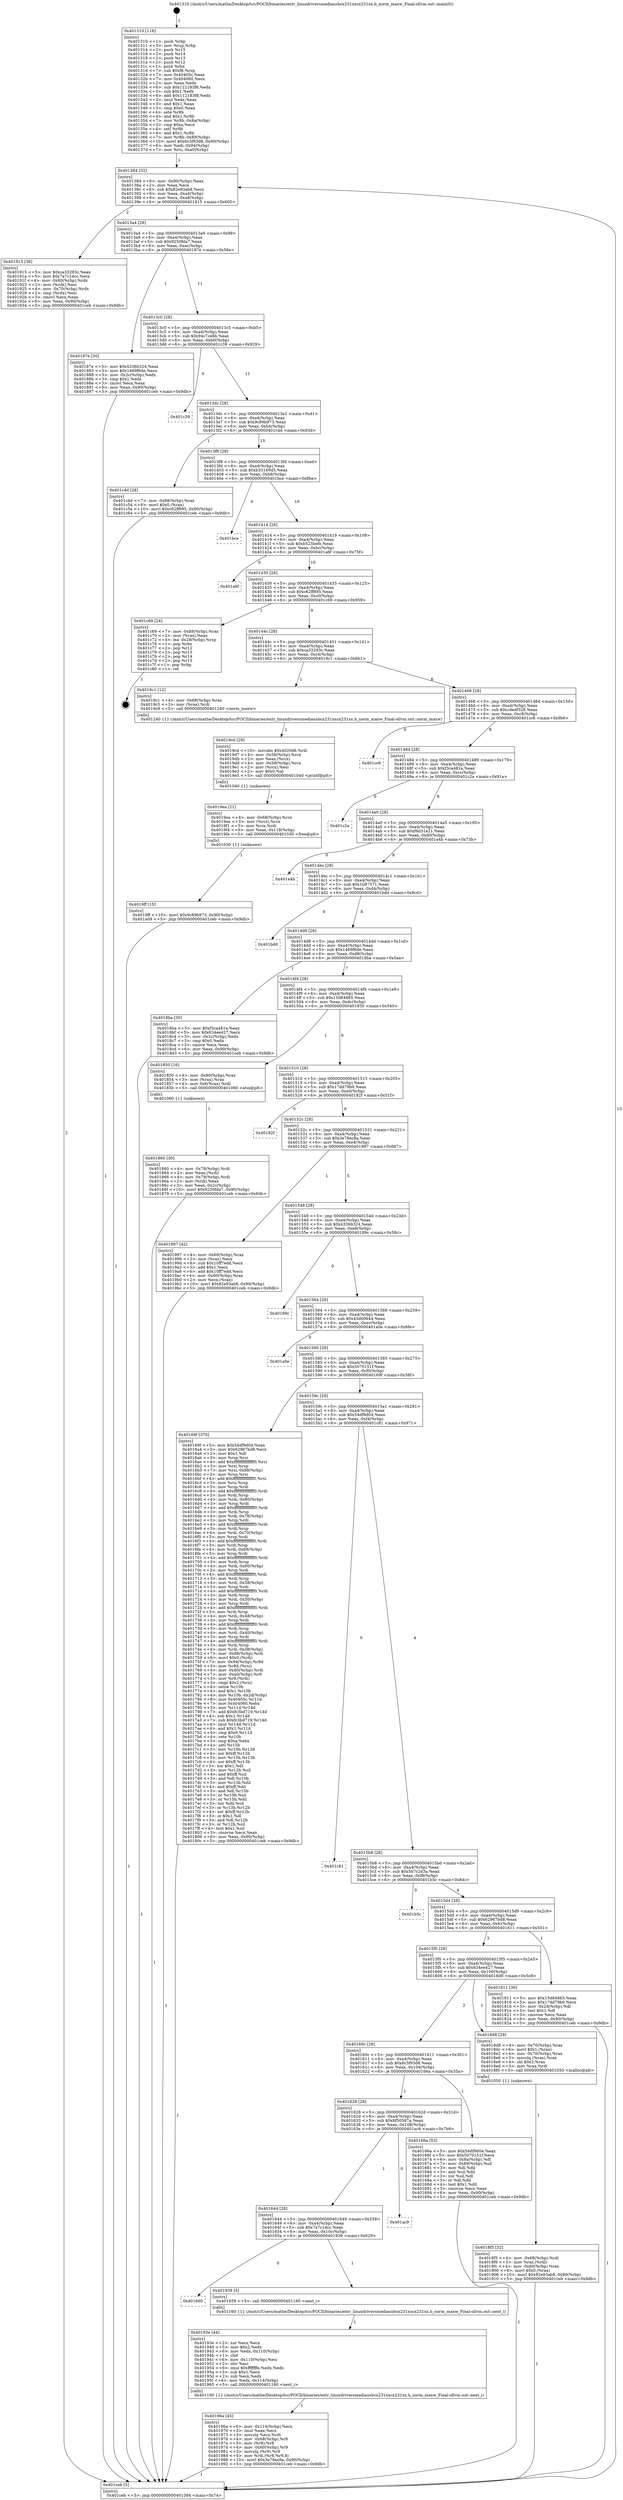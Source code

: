 digraph "0x401310" {
  label = "0x401310 (/mnt/c/Users/mathe/Desktop/tcc/POCII/binaries/extr_linuxdriversmediausbcx231xxcx231xx.h_norm_maxw_Final-ollvm.out::main(0))"
  labelloc = "t"
  node[shape=record]

  Entry [label="",width=0.3,height=0.3,shape=circle,fillcolor=black,style=filled]
  "0x401384" [label="{
     0x401384 [32]\l
     | [instrs]\l
     &nbsp;&nbsp;0x401384 \<+6\>: mov -0x90(%rbp),%eax\l
     &nbsp;&nbsp;0x40138a \<+2\>: mov %eax,%ecx\l
     &nbsp;&nbsp;0x40138c \<+6\>: sub $0x82e93ab8,%ecx\l
     &nbsp;&nbsp;0x401392 \<+6\>: mov %eax,-0xa4(%rbp)\l
     &nbsp;&nbsp;0x401398 \<+6\>: mov %ecx,-0xa8(%rbp)\l
     &nbsp;&nbsp;0x40139e \<+6\>: je 0000000000401915 \<main+0x605\>\l
  }"]
  "0x401915" [label="{
     0x401915 [36]\l
     | [instrs]\l
     &nbsp;&nbsp;0x401915 \<+5\>: mov $0xca33293c,%eax\l
     &nbsp;&nbsp;0x40191a \<+5\>: mov $0x7a7c1dcc,%ecx\l
     &nbsp;&nbsp;0x40191f \<+4\>: mov -0x60(%rbp),%rdx\l
     &nbsp;&nbsp;0x401923 \<+2\>: mov (%rdx),%esi\l
     &nbsp;&nbsp;0x401925 \<+4\>: mov -0x70(%rbp),%rdx\l
     &nbsp;&nbsp;0x401929 \<+2\>: cmp (%rdx),%esi\l
     &nbsp;&nbsp;0x40192b \<+3\>: cmovl %ecx,%eax\l
     &nbsp;&nbsp;0x40192e \<+6\>: mov %eax,-0x90(%rbp)\l
     &nbsp;&nbsp;0x401934 \<+5\>: jmp 0000000000401ceb \<main+0x9db\>\l
  }"]
  "0x4013a4" [label="{
     0x4013a4 [28]\l
     | [instrs]\l
     &nbsp;&nbsp;0x4013a4 \<+5\>: jmp 00000000004013a9 \<main+0x99\>\l
     &nbsp;&nbsp;0x4013a9 \<+6\>: mov -0xa4(%rbp),%eax\l
     &nbsp;&nbsp;0x4013af \<+5\>: sub $0x9250fda7,%eax\l
     &nbsp;&nbsp;0x4013b4 \<+6\>: mov %eax,-0xac(%rbp)\l
     &nbsp;&nbsp;0x4013ba \<+6\>: je 000000000040187e \<main+0x56e\>\l
  }"]
  Exit [label="",width=0.3,height=0.3,shape=circle,fillcolor=black,style=filled,peripheries=2]
  "0x40187e" [label="{
     0x40187e [30]\l
     | [instrs]\l
     &nbsp;&nbsp;0x40187e \<+5\>: mov $0x4336b324,%eax\l
     &nbsp;&nbsp;0x401883 \<+5\>: mov $0x1469f6de,%ecx\l
     &nbsp;&nbsp;0x401888 \<+3\>: mov -0x2c(%rbp),%edx\l
     &nbsp;&nbsp;0x40188b \<+3\>: cmp $0x1,%edx\l
     &nbsp;&nbsp;0x40188e \<+3\>: cmovl %ecx,%eax\l
     &nbsp;&nbsp;0x401891 \<+6\>: mov %eax,-0x90(%rbp)\l
     &nbsp;&nbsp;0x401897 \<+5\>: jmp 0000000000401ceb \<main+0x9db\>\l
  }"]
  "0x4013c0" [label="{
     0x4013c0 [28]\l
     | [instrs]\l
     &nbsp;&nbsp;0x4013c0 \<+5\>: jmp 00000000004013c5 \<main+0xb5\>\l
     &nbsp;&nbsp;0x4013c5 \<+6\>: mov -0xa4(%rbp),%eax\l
     &nbsp;&nbsp;0x4013cb \<+5\>: sub $0x94c7ce6b,%eax\l
     &nbsp;&nbsp;0x4013d0 \<+6\>: mov %eax,-0xb0(%rbp)\l
     &nbsp;&nbsp;0x4013d6 \<+6\>: je 0000000000401c39 \<main+0x929\>\l
  }"]
  "0x4019ff" [label="{
     0x4019ff [15]\l
     | [instrs]\l
     &nbsp;&nbsp;0x4019ff \<+10\>: movl $0x9c89b973,-0x90(%rbp)\l
     &nbsp;&nbsp;0x401a09 \<+5\>: jmp 0000000000401ceb \<main+0x9db\>\l
  }"]
  "0x401c39" [label="{
     0x401c39\l
  }", style=dashed]
  "0x4013dc" [label="{
     0x4013dc [28]\l
     | [instrs]\l
     &nbsp;&nbsp;0x4013dc \<+5\>: jmp 00000000004013e1 \<main+0xd1\>\l
     &nbsp;&nbsp;0x4013e1 \<+6\>: mov -0xa4(%rbp),%eax\l
     &nbsp;&nbsp;0x4013e7 \<+5\>: sub $0x9c89b973,%eax\l
     &nbsp;&nbsp;0x4013ec \<+6\>: mov %eax,-0xb4(%rbp)\l
     &nbsp;&nbsp;0x4013f2 \<+6\>: je 0000000000401c4d \<main+0x93d\>\l
  }"]
  "0x4019ea" [label="{
     0x4019ea [21]\l
     | [instrs]\l
     &nbsp;&nbsp;0x4019ea \<+4\>: mov -0x68(%rbp),%rcx\l
     &nbsp;&nbsp;0x4019ee \<+3\>: mov (%rcx),%rcx\l
     &nbsp;&nbsp;0x4019f1 \<+3\>: mov %rcx,%rdi\l
     &nbsp;&nbsp;0x4019f4 \<+6\>: mov %eax,-0x118(%rbp)\l
     &nbsp;&nbsp;0x4019fa \<+5\>: call 0000000000401030 \<free@plt\>\l
     | [calls]\l
     &nbsp;&nbsp;0x401030 \{1\} (unknown)\l
  }"]
  "0x401c4d" [label="{
     0x401c4d [28]\l
     | [instrs]\l
     &nbsp;&nbsp;0x401c4d \<+7\>: mov -0x88(%rbp),%rax\l
     &nbsp;&nbsp;0x401c54 \<+6\>: movl $0x0,(%rax)\l
     &nbsp;&nbsp;0x401c5a \<+10\>: movl $0xc62ff895,-0x90(%rbp)\l
     &nbsp;&nbsp;0x401c64 \<+5\>: jmp 0000000000401ceb \<main+0x9db\>\l
  }"]
  "0x4013f8" [label="{
     0x4013f8 [28]\l
     | [instrs]\l
     &nbsp;&nbsp;0x4013f8 \<+5\>: jmp 00000000004013fd \<main+0xed\>\l
     &nbsp;&nbsp;0x4013fd \<+6\>: mov -0xa4(%rbp),%eax\l
     &nbsp;&nbsp;0x401403 \<+5\>: sub $0xb33169d5,%eax\l
     &nbsp;&nbsp;0x401408 \<+6\>: mov %eax,-0xb8(%rbp)\l
     &nbsp;&nbsp;0x40140e \<+6\>: je 0000000000401bce \<main+0x8be\>\l
  }"]
  "0x4019cd" [label="{
     0x4019cd [29]\l
     | [instrs]\l
     &nbsp;&nbsp;0x4019cd \<+10\>: movabs $0x4020d6,%rdi\l
     &nbsp;&nbsp;0x4019d7 \<+4\>: mov -0x58(%rbp),%rcx\l
     &nbsp;&nbsp;0x4019db \<+2\>: mov %eax,(%rcx)\l
     &nbsp;&nbsp;0x4019dd \<+4\>: mov -0x58(%rbp),%rcx\l
     &nbsp;&nbsp;0x4019e1 \<+2\>: mov (%rcx),%esi\l
     &nbsp;&nbsp;0x4019e3 \<+2\>: mov $0x0,%al\l
     &nbsp;&nbsp;0x4019e5 \<+5\>: call 0000000000401040 \<printf@plt\>\l
     | [calls]\l
     &nbsp;&nbsp;0x401040 \{1\} (unknown)\l
  }"]
  "0x401bce" [label="{
     0x401bce\l
  }", style=dashed]
  "0x401414" [label="{
     0x401414 [28]\l
     | [instrs]\l
     &nbsp;&nbsp;0x401414 \<+5\>: jmp 0000000000401419 \<main+0x109\>\l
     &nbsp;&nbsp;0x401419 \<+6\>: mov -0xa4(%rbp),%eax\l
     &nbsp;&nbsp;0x40141f \<+5\>: sub $0xb523befe,%eax\l
     &nbsp;&nbsp;0x401424 \<+6\>: mov %eax,-0xbc(%rbp)\l
     &nbsp;&nbsp;0x40142a \<+6\>: je 0000000000401a6f \<main+0x75f\>\l
  }"]
  "0x40196a" [label="{
     0x40196a [45]\l
     | [instrs]\l
     &nbsp;&nbsp;0x40196a \<+6\>: mov -0x114(%rbp),%ecx\l
     &nbsp;&nbsp;0x401970 \<+3\>: imul %eax,%ecx\l
     &nbsp;&nbsp;0x401973 \<+3\>: movslq %ecx,%rdi\l
     &nbsp;&nbsp;0x401976 \<+4\>: mov -0x68(%rbp),%r8\l
     &nbsp;&nbsp;0x40197a \<+3\>: mov (%r8),%r8\l
     &nbsp;&nbsp;0x40197d \<+4\>: mov -0x60(%rbp),%r9\l
     &nbsp;&nbsp;0x401981 \<+3\>: movslq (%r9),%r9\l
     &nbsp;&nbsp;0x401984 \<+4\>: mov %rdi,(%r8,%r9,8)\l
     &nbsp;&nbsp;0x401988 \<+10\>: movl $0x3e78ec8a,-0x90(%rbp)\l
     &nbsp;&nbsp;0x401992 \<+5\>: jmp 0000000000401ceb \<main+0x9db\>\l
  }"]
  "0x401a6f" [label="{
     0x401a6f\l
  }", style=dashed]
  "0x401430" [label="{
     0x401430 [28]\l
     | [instrs]\l
     &nbsp;&nbsp;0x401430 \<+5\>: jmp 0000000000401435 \<main+0x125\>\l
     &nbsp;&nbsp;0x401435 \<+6\>: mov -0xa4(%rbp),%eax\l
     &nbsp;&nbsp;0x40143b \<+5\>: sub $0xc62ff895,%eax\l
     &nbsp;&nbsp;0x401440 \<+6\>: mov %eax,-0xc0(%rbp)\l
     &nbsp;&nbsp;0x401446 \<+6\>: je 0000000000401c69 \<main+0x959\>\l
  }"]
  "0x40193e" [label="{
     0x40193e [44]\l
     | [instrs]\l
     &nbsp;&nbsp;0x40193e \<+2\>: xor %ecx,%ecx\l
     &nbsp;&nbsp;0x401940 \<+5\>: mov $0x2,%edx\l
     &nbsp;&nbsp;0x401945 \<+6\>: mov %edx,-0x110(%rbp)\l
     &nbsp;&nbsp;0x40194b \<+1\>: cltd\l
     &nbsp;&nbsp;0x40194c \<+6\>: mov -0x110(%rbp),%esi\l
     &nbsp;&nbsp;0x401952 \<+2\>: idiv %esi\l
     &nbsp;&nbsp;0x401954 \<+6\>: imul $0xfffffffe,%edx,%edx\l
     &nbsp;&nbsp;0x40195a \<+3\>: sub $0x1,%ecx\l
     &nbsp;&nbsp;0x40195d \<+2\>: sub %ecx,%edx\l
     &nbsp;&nbsp;0x40195f \<+6\>: mov %edx,-0x114(%rbp)\l
     &nbsp;&nbsp;0x401965 \<+5\>: call 0000000000401160 \<next_i\>\l
     | [calls]\l
     &nbsp;&nbsp;0x401160 \{1\} (/mnt/c/Users/mathe/Desktop/tcc/POCII/binaries/extr_linuxdriversmediausbcx231xxcx231xx.h_norm_maxw_Final-ollvm.out::next_i)\l
  }"]
  "0x401c69" [label="{
     0x401c69 [24]\l
     | [instrs]\l
     &nbsp;&nbsp;0x401c69 \<+7\>: mov -0x88(%rbp),%rax\l
     &nbsp;&nbsp;0x401c70 \<+2\>: mov (%rax),%eax\l
     &nbsp;&nbsp;0x401c72 \<+4\>: lea -0x28(%rbp),%rsp\l
     &nbsp;&nbsp;0x401c76 \<+1\>: pop %rbx\l
     &nbsp;&nbsp;0x401c77 \<+2\>: pop %r12\l
     &nbsp;&nbsp;0x401c79 \<+2\>: pop %r13\l
     &nbsp;&nbsp;0x401c7b \<+2\>: pop %r14\l
     &nbsp;&nbsp;0x401c7d \<+2\>: pop %r15\l
     &nbsp;&nbsp;0x401c7f \<+1\>: pop %rbp\l
     &nbsp;&nbsp;0x401c80 \<+1\>: ret\l
  }"]
  "0x40144c" [label="{
     0x40144c [28]\l
     | [instrs]\l
     &nbsp;&nbsp;0x40144c \<+5\>: jmp 0000000000401451 \<main+0x141\>\l
     &nbsp;&nbsp;0x401451 \<+6\>: mov -0xa4(%rbp),%eax\l
     &nbsp;&nbsp;0x401457 \<+5\>: sub $0xca33293c,%eax\l
     &nbsp;&nbsp;0x40145c \<+6\>: mov %eax,-0xc4(%rbp)\l
     &nbsp;&nbsp;0x401462 \<+6\>: je 00000000004019c1 \<main+0x6b1\>\l
  }"]
  "0x401660" [label="{
     0x401660\l
  }", style=dashed]
  "0x4019c1" [label="{
     0x4019c1 [12]\l
     | [instrs]\l
     &nbsp;&nbsp;0x4019c1 \<+4\>: mov -0x68(%rbp),%rax\l
     &nbsp;&nbsp;0x4019c5 \<+3\>: mov (%rax),%rdi\l
     &nbsp;&nbsp;0x4019c8 \<+5\>: call 0000000000401240 \<norm_maxw\>\l
     | [calls]\l
     &nbsp;&nbsp;0x401240 \{1\} (/mnt/c/Users/mathe/Desktop/tcc/POCII/binaries/extr_linuxdriversmediausbcx231xxcx231xx.h_norm_maxw_Final-ollvm.out::norm_maxw)\l
  }"]
  "0x401468" [label="{
     0x401468 [28]\l
     | [instrs]\l
     &nbsp;&nbsp;0x401468 \<+5\>: jmp 000000000040146d \<main+0x15d\>\l
     &nbsp;&nbsp;0x40146d \<+6\>: mov -0xa4(%rbp),%eax\l
     &nbsp;&nbsp;0x401473 \<+5\>: sub $0xcdedf328,%eax\l
     &nbsp;&nbsp;0x401478 \<+6\>: mov %eax,-0xc8(%rbp)\l
     &nbsp;&nbsp;0x40147e \<+6\>: je 0000000000401cc6 \<main+0x9b6\>\l
  }"]
  "0x401939" [label="{
     0x401939 [5]\l
     | [instrs]\l
     &nbsp;&nbsp;0x401939 \<+5\>: call 0000000000401160 \<next_i\>\l
     | [calls]\l
     &nbsp;&nbsp;0x401160 \{1\} (/mnt/c/Users/mathe/Desktop/tcc/POCII/binaries/extr_linuxdriversmediausbcx231xxcx231xx.h_norm_maxw_Final-ollvm.out::next_i)\l
  }"]
  "0x401cc6" [label="{
     0x401cc6\l
  }", style=dashed]
  "0x401484" [label="{
     0x401484 [28]\l
     | [instrs]\l
     &nbsp;&nbsp;0x401484 \<+5\>: jmp 0000000000401489 \<main+0x179\>\l
     &nbsp;&nbsp;0x401489 \<+6\>: mov -0xa4(%rbp),%eax\l
     &nbsp;&nbsp;0x40148f \<+5\>: sub $0xf3ca481a,%eax\l
     &nbsp;&nbsp;0x401494 \<+6\>: mov %eax,-0xcc(%rbp)\l
     &nbsp;&nbsp;0x40149a \<+6\>: je 0000000000401c2a \<main+0x91a\>\l
  }"]
  "0x401644" [label="{
     0x401644 [28]\l
     | [instrs]\l
     &nbsp;&nbsp;0x401644 \<+5\>: jmp 0000000000401649 \<main+0x339\>\l
     &nbsp;&nbsp;0x401649 \<+6\>: mov -0xa4(%rbp),%eax\l
     &nbsp;&nbsp;0x40164f \<+5\>: sub $0x7a7c1dcc,%eax\l
     &nbsp;&nbsp;0x401654 \<+6\>: mov %eax,-0x10c(%rbp)\l
     &nbsp;&nbsp;0x40165a \<+6\>: je 0000000000401939 \<main+0x629\>\l
  }"]
  "0x401c2a" [label="{
     0x401c2a\l
  }", style=dashed]
  "0x4014a0" [label="{
     0x4014a0 [28]\l
     | [instrs]\l
     &nbsp;&nbsp;0x4014a0 \<+5\>: jmp 00000000004014a5 \<main+0x195\>\l
     &nbsp;&nbsp;0x4014a5 \<+6\>: mov -0xa4(%rbp),%eax\l
     &nbsp;&nbsp;0x4014ab \<+5\>: sub $0xf6d31e21,%eax\l
     &nbsp;&nbsp;0x4014b0 \<+6\>: mov %eax,-0xd0(%rbp)\l
     &nbsp;&nbsp;0x4014b6 \<+6\>: je 0000000000401a4b \<main+0x73b\>\l
  }"]
  "0x401ac9" [label="{
     0x401ac9\l
  }", style=dashed]
  "0x401a4b" [label="{
     0x401a4b\l
  }", style=dashed]
  "0x4014bc" [label="{
     0x4014bc [28]\l
     | [instrs]\l
     &nbsp;&nbsp;0x4014bc \<+5\>: jmp 00000000004014c1 \<main+0x1b1\>\l
     &nbsp;&nbsp;0x4014c1 \<+6\>: mov -0xa4(%rbp),%eax\l
     &nbsp;&nbsp;0x4014c7 \<+5\>: sub $0x1b97571,%eax\l
     &nbsp;&nbsp;0x4014cc \<+6\>: mov %eax,-0xd4(%rbp)\l
     &nbsp;&nbsp;0x4014d2 \<+6\>: je 0000000000401bdd \<main+0x8cd\>\l
  }"]
  "0x4018f5" [label="{
     0x4018f5 [32]\l
     | [instrs]\l
     &nbsp;&nbsp;0x4018f5 \<+4\>: mov -0x68(%rbp),%rdi\l
     &nbsp;&nbsp;0x4018f9 \<+3\>: mov %rax,(%rdi)\l
     &nbsp;&nbsp;0x4018fc \<+4\>: mov -0x60(%rbp),%rax\l
     &nbsp;&nbsp;0x401900 \<+6\>: movl $0x0,(%rax)\l
     &nbsp;&nbsp;0x401906 \<+10\>: movl $0x82e93ab8,-0x90(%rbp)\l
     &nbsp;&nbsp;0x401910 \<+5\>: jmp 0000000000401ceb \<main+0x9db\>\l
  }"]
  "0x401bdd" [label="{
     0x401bdd\l
  }", style=dashed]
  "0x4014d8" [label="{
     0x4014d8 [28]\l
     | [instrs]\l
     &nbsp;&nbsp;0x4014d8 \<+5\>: jmp 00000000004014dd \<main+0x1cd\>\l
     &nbsp;&nbsp;0x4014dd \<+6\>: mov -0xa4(%rbp),%eax\l
     &nbsp;&nbsp;0x4014e3 \<+5\>: sub $0x1469f6de,%eax\l
     &nbsp;&nbsp;0x4014e8 \<+6\>: mov %eax,-0xd8(%rbp)\l
     &nbsp;&nbsp;0x4014ee \<+6\>: je 00000000004018ba \<main+0x5aa\>\l
  }"]
  "0x401860" [label="{
     0x401860 [30]\l
     | [instrs]\l
     &nbsp;&nbsp;0x401860 \<+4\>: mov -0x78(%rbp),%rdi\l
     &nbsp;&nbsp;0x401864 \<+2\>: mov %eax,(%rdi)\l
     &nbsp;&nbsp;0x401866 \<+4\>: mov -0x78(%rbp),%rdi\l
     &nbsp;&nbsp;0x40186a \<+2\>: mov (%rdi),%eax\l
     &nbsp;&nbsp;0x40186c \<+3\>: mov %eax,-0x2c(%rbp)\l
     &nbsp;&nbsp;0x40186f \<+10\>: movl $0x9250fda7,-0x90(%rbp)\l
     &nbsp;&nbsp;0x401879 \<+5\>: jmp 0000000000401ceb \<main+0x9db\>\l
  }"]
  "0x4018ba" [label="{
     0x4018ba [30]\l
     | [instrs]\l
     &nbsp;&nbsp;0x4018ba \<+5\>: mov $0xf3ca481a,%eax\l
     &nbsp;&nbsp;0x4018bf \<+5\>: mov $0x634ee427,%ecx\l
     &nbsp;&nbsp;0x4018c4 \<+3\>: mov -0x2c(%rbp),%edx\l
     &nbsp;&nbsp;0x4018c7 \<+3\>: cmp $0x0,%edx\l
     &nbsp;&nbsp;0x4018ca \<+3\>: cmove %ecx,%eax\l
     &nbsp;&nbsp;0x4018cd \<+6\>: mov %eax,-0x90(%rbp)\l
     &nbsp;&nbsp;0x4018d3 \<+5\>: jmp 0000000000401ceb \<main+0x9db\>\l
  }"]
  "0x4014f4" [label="{
     0x4014f4 [28]\l
     | [instrs]\l
     &nbsp;&nbsp;0x4014f4 \<+5\>: jmp 00000000004014f9 \<main+0x1e9\>\l
     &nbsp;&nbsp;0x4014f9 \<+6\>: mov -0xa4(%rbp),%eax\l
     &nbsp;&nbsp;0x4014ff \<+5\>: sub $0x15d84865,%eax\l
     &nbsp;&nbsp;0x401504 \<+6\>: mov %eax,-0xdc(%rbp)\l
     &nbsp;&nbsp;0x40150a \<+6\>: je 0000000000401850 \<main+0x540\>\l
  }"]
  "0x401310" [label="{
     0x401310 [116]\l
     | [instrs]\l
     &nbsp;&nbsp;0x401310 \<+1\>: push %rbp\l
     &nbsp;&nbsp;0x401311 \<+3\>: mov %rsp,%rbp\l
     &nbsp;&nbsp;0x401314 \<+2\>: push %r15\l
     &nbsp;&nbsp;0x401316 \<+2\>: push %r14\l
     &nbsp;&nbsp;0x401318 \<+2\>: push %r13\l
     &nbsp;&nbsp;0x40131a \<+2\>: push %r12\l
     &nbsp;&nbsp;0x40131c \<+1\>: push %rbx\l
     &nbsp;&nbsp;0x40131d \<+7\>: sub $0xf8,%rsp\l
     &nbsp;&nbsp;0x401324 \<+7\>: mov 0x40405c,%eax\l
     &nbsp;&nbsp;0x40132b \<+7\>: mov 0x404060,%ecx\l
     &nbsp;&nbsp;0x401332 \<+2\>: mov %eax,%edx\l
     &nbsp;&nbsp;0x401334 \<+6\>: sub $0x112183f8,%edx\l
     &nbsp;&nbsp;0x40133a \<+3\>: sub $0x1,%edx\l
     &nbsp;&nbsp;0x40133d \<+6\>: add $0x112183f8,%edx\l
     &nbsp;&nbsp;0x401343 \<+3\>: imul %edx,%eax\l
     &nbsp;&nbsp;0x401346 \<+3\>: and $0x1,%eax\l
     &nbsp;&nbsp;0x401349 \<+3\>: cmp $0x0,%eax\l
     &nbsp;&nbsp;0x40134c \<+4\>: sete %r8b\l
     &nbsp;&nbsp;0x401350 \<+4\>: and $0x1,%r8b\l
     &nbsp;&nbsp;0x401354 \<+7\>: mov %r8b,-0x8a(%rbp)\l
     &nbsp;&nbsp;0x40135b \<+3\>: cmp $0xa,%ecx\l
     &nbsp;&nbsp;0x40135e \<+4\>: setl %r8b\l
     &nbsp;&nbsp;0x401362 \<+4\>: and $0x1,%r8b\l
     &nbsp;&nbsp;0x401366 \<+7\>: mov %r8b,-0x89(%rbp)\l
     &nbsp;&nbsp;0x40136d \<+10\>: movl $0x6c3f93d8,-0x90(%rbp)\l
     &nbsp;&nbsp;0x401377 \<+6\>: mov %edi,-0x94(%rbp)\l
     &nbsp;&nbsp;0x40137d \<+7\>: mov %rsi,-0xa0(%rbp)\l
  }"]
  "0x401850" [label="{
     0x401850 [16]\l
     | [instrs]\l
     &nbsp;&nbsp;0x401850 \<+4\>: mov -0x80(%rbp),%rax\l
     &nbsp;&nbsp;0x401854 \<+3\>: mov (%rax),%rax\l
     &nbsp;&nbsp;0x401857 \<+4\>: mov 0x8(%rax),%rdi\l
     &nbsp;&nbsp;0x40185b \<+5\>: call 0000000000401060 \<atoi@plt\>\l
     | [calls]\l
     &nbsp;&nbsp;0x401060 \{1\} (unknown)\l
  }"]
  "0x401510" [label="{
     0x401510 [28]\l
     | [instrs]\l
     &nbsp;&nbsp;0x401510 \<+5\>: jmp 0000000000401515 \<main+0x205\>\l
     &nbsp;&nbsp;0x401515 \<+6\>: mov -0xa4(%rbp),%eax\l
     &nbsp;&nbsp;0x40151b \<+5\>: sub $0x17dd79b0,%eax\l
     &nbsp;&nbsp;0x401520 \<+6\>: mov %eax,-0xe0(%rbp)\l
     &nbsp;&nbsp;0x401526 \<+6\>: je 000000000040182f \<main+0x51f\>\l
  }"]
  "0x401ceb" [label="{
     0x401ceb [5]\l
     | [instrs]\l
     &nbsp;&nbsp;0x401ceb \<+5\>: jmp 0000000000401384 \<main+0x74\>\l
  }"]
  "0x40182f" [label="{
     0x40182f\l
  }", style=dashed]
  "0x40152c" [label="{
     0x40152c [28]\l
     | [instrs]\l
     &nbsp;&nbsp;0x40152c \<+5\>: jmp 0000000000401531 \<main+0x221\>\l
     &nbsp;&nbsp;0x401531 \<+6\>: mov -0xa4(%rbp),%eax\l
     &nbsp;&nbsp;0x401537 \<+5\>: sub $0x3e78ec8a,%eax\l
     &nbsp;&nbsp;0x40153c \<+6\>: mov %eax,-0xe4(%rbp)\l
     &nbsp;&nbsp;0x401542 \<+6\>: je 0000000000401997 \<main+0x687\>\l
  }"]
  "0x401628" [label="{
     0x401628 [28]\l
     | [instrs]\l
     &nbsp;&nbsp;0x401628 \<+5\>: jmp 000000000040162d \<main+0x31d\>\l
     &nbsp;&nbsp;0x40162d \<+6\>: mov -0xa4(%rbp),%eax\l
     &nbsp;&nbsp;0x401633 \<+5\>: sub $0x6f50587a,%eax\l
     &nbsp;&nbsp;0x401638 \<+6\>: mov %eax,-0x108(%rbp)\l
     &nbsp;&nbsp;0x40163e \<+6\>: je 0000000000401ac9 \<main+0x7b9\>\l
  }"]
  "0x401997" [label="{
     0x401997 [42]\l
     | [instrs]\l
     &nbsp;&nbsp;0x401997 \<+4\>: mov -0x60(%rbp),%rax\l
     &nbsp;&nbsp;0x40199b \<+2\>: mov (%rax),%ecx\l
     &nbsp;&nbsp;0x40199d \<+6\>: sub $0x10ff7edd,%ecx\l
     &nbsp;&nbsp;0x4019a3 \<+3\>: add $0x1,%ecx\l
     &nbsp;&nbsp;0x4019a6 \<+6\>: add $0x10ff7edd,%ecx\l
     &nbsp;&nbsp;0x4019ac \<+4\>: mov -0x60(%rbp),%rax\l
     &nbsp;&nbsp;0x4019b0 \<+2\>: mov %ecx,(%rax)\l
     &nbsp;&nbsp;0x4019b2 \<+10\>: movl $0x82e93ab8,-0x90(%rbp)\l
     &nbsp;&nbsp;0x4019bc \<+5\>: jmp 0000000000401ceb \<main+0x9db\>\l
  }"]
  "0x401548" [label="{
     0x401548 [28]\l
     | [instrs]\l
     &nbsp;&nbsp;0x401548 \<+5\>: jmp 000000000040154d \<main+0x23d\>\l
     &nbsp;&nbsp;0x40154d \<+6\>: mov -0xa4(%rbp),%eax\l
     &nbsp;&nbsp;0x401553 \<+5\>: sub $0x4336b324,%eax\l
     &nbsp;&nbsp;0x401558 \<+6\>: mov %eax,-0xe8(%rbp)\l
     &nbsp;&nbsp;0x40155e \<+6\>: je 000000000040189c \<main+0x58c\>\l
  }"]
  "0x40166a" [label="{
     0x40166a [53]\l
     | [instrs]\l
     &nbsp;&nbsp;0x40166a \<+5\>: mov $0x54df9d04,%eax\l
     &nbsp;&nbsp;0x40166f \<+5\>: mov $0x5070151f,%ecx\l
     &nbsp;&nbsp;0x401674 \<+6\>: mov -0x8a(%rbp),%dl\l
     &nbsp;&nbsp;0x40167a \<+7\>: mov -0x89(%rbp),%sil\l
     &nbsp;&nbsp;0x401681 \<+3\>: mov %dl,%dil\l
     &nbsp;&nbsp;0x401684 \<+3\>: and %sil,%dil\l
     &nbsp;&nbsp;0x401687 \<+3\>: xor %sil,%dl\l
     &nbsp;&nbsp;0x40168a \<+3\>: or %dl,%dil\l
     &nbsp;&nbsp;0x40168d \<+4\>: test $0x1,%dil\l
     &nbsp;&nbsp;0x401691 \<+3\>: cmovne %ecx,%eax\l
     &nbsp;&nbsp;0x401694 \<+6\>: mov %eax,-0x90(%rbp)\l
     &nbsp;&nbsp;0x40169a \<+5\>: jmp 0000000000401ceb \<main+0x9db\>\l
  }"]
  "0x40189c" [label="{
     0x40189c\l
  }", style=dashed]
  "0x401564" [label="{
     0x401564 [28]\l
     | [instrs]\l
     &nbsp;&nbsp;0x401564 \<+5\>: jmp 0000000000401569 \<main+0x259\>\l
     &nbsp;&nbsp;0x401569 \<+6\>: mov -0xa4(%rbp),%eax\l
     &nbsp;&nbsp;0x40156f \<+5\>: sub $0x43d00644,%eax\l
     &nbsp;&nbsp;0x401574 \<+6\>: mov %eax,-0xec(%rbp)\l
     &nbsp;&nbsp;0x40157a \<+6\>: je 0000000000401a0e \<main+0x6fe\>\l
  }"]
  "0x40160c" [label="{
     0x40160c [28]\l
     | [instrs]\l
     &nbsp;&nbsp;0x40160c \<+5\>: jmp 0000000000401611 \<main+0x301\>\l
     &nbsp;&nbsp;0x401611 \<+6\>: mov -0xa4(%rbp),%eax\l
     &nbsp;&nbsp;0x401617 \<+5\>: sub $0x6c3f93d8,%eax\l
     &nbsp;&nbsp;0x40161c \<+6\>: mov %eax,-0x104(%rbp)\l
     &nbsp;&nbsp;0x401622 \<+6\>: je 000000000040166a \<main+0x35a\>\l
  }"]
  "0x401a0e" [label="{
     0x401a0e\l
  }", style=dashed]
  "0x401580" [label="{
     0x401580 [28]\l
     | [instrs]\l
     &nbsp;&nbsp;0x401580 \<+5\>: jmp 0000000000401585 \<main+0x275\>\l
     &nbsp;&nbsp;0x401585 \<+6\>: mov -0xa4(%rbp),%eax\l
     &nbsp;&nbsp;0x40158b \<+5\>: sub $0x5070151f,%eax\l
     &nbsp;&nbsp;0x401590 \<+6\>: mov %eax,-0xf0(%rbp)\l
     &nbsp;&nbsp;0x401596 \<+6\>: je 000000000040169f \<main+0x38f\>\l
  }"]
  "0x4018d8" [label="{
     0x4018d8 [29]\l
     | [instrs]\l
     &nbsp;&nbsp;0x4018d8 \<+4\>: mov -0x70(%rbp),%rax\l
     &nbsp;&nbsp;0x4018dc \<+6\>: movl $0x1,(%rax)\l
     &nbsp;&nbsp;0x4018e2 \<+4\>: mov -0x70(%rbp),%rax\l
     &nbsp;&nbsp;0x4018e6 \<+3\>: movslq (%rax),%rax\l
     &nbsp;&nbsp;0x4018e9 \<+4\>: shl $0x3,%rax\l
     &nbsp;&nbsp;0x4018ed \<+3\>: mov %rax,%rdi\l
     &nbsp;&nbsp;0x4018f0 \<+5\>: call 0000000000401050 \<malloc@plt\>\l
     | [calls]\l
     &nbsp;&nbsp;0x401050 \{1\} (unknown)\l
  }"]
  "0x40169f" [label="{
     0x40169f [370]\l
     | [instrs]\l
     &nbsp;&nbsp;0x40169f \<+5\>: mov $0x54df9d04,%eax\l
     &nbsp;&nbsp;0x4016a4 \<+5\>: mov $0x62967bd8,%ecx\l
     &nbsp;&nbsp;0x4016a9 \<+2\>: mov $0x1,%dl\l
     &nbsp;&nbsp;0x4016ab \<+3\>: mov %rsp,%rsi\l
     &nbsp;&nbsp;0x4016ae \<+4\>: add $0xfffffffffffffff0,%rsi\l
     &nbsp;&nbsp;0x4016b2 \<+3\>: mov %rsi,%rsp\l
     &nbsp;&nbsp;0x4016b5 \<+7\>: mov %rsi,-0x88(%rbp)\l
     &nbsp;&nbsp;0x4016bc \<+3\>: mov %rsp,%rsi\l
     &nbsp;&nbsp;0x4016bf \<+4\>: add $0xfffffffffffffff0,%rsi\l
     &nbsp;&nbsp;0x4016c3 \<+3\>: mov %rsi,%rsp\l
     &nbsp;&nbsp;0x4016c6 \<+3\>: mov %rsp,%rdi\l
     &nbsp;&nbsp;0x4016c9 \<+4\>: add $0xfffffffffffffff0,%rdi\l
     &nbsp;&nbsp;0x4016cd \<+3\>: mov %rdi,%rsp\l
     &nbsp;&nbsp;0x4016d0 \<+4\>: mov %rdi,-0x80(%rbp)\l
     &nbsp;&nbsp;0x4016d4 \<+3\>: mov %rsp,%rdi\l
     &nbsp;&nbsp;0x4016d7 \<+4\>: add $0xfffffffffffffff0,%rdi\l
     &nbsp;&nbsp;0x4016db \<+3\>: mov %rdi,%rsp\l
     &nbsp;&nbsp;0x4016de \<+4\>: mov %rdi,-0x78(%rbp)\l
     &nbsp;&nbsp;0x4016e2 \<+3\>: mov %rsp,%rdi\l
     &nbsp;&nbsp;0x4016e5 \<+4\>: add $0xfffffffffffffff0,%rdi\l
     &nbsp;&nbsp;0x4016e9 \<+3\>: mov %rdi,%rsp\l
     &nbsp;&nbsp;0x4016ec \<+4\>: mov %rdi,-0x70(%rbp)\l
     &nbsp;&nbsp;0x4016f0 \<+3\>: mov %rsp,%rdi\l
     &nbsp;&nbsp;0x4016f3 \<+4\>: add $0xfffffffffffffff0,%rdi\l
     &nbsp;&nbsp;0x4016f7 \<+3\>: mov %rdi,%rsp\l
     &nbsp;&nbsp;0x4016fa \<+4\>: mov %rdi,-0x68(%rbp)\l
     &nbsp;&nbsp;0x4016fe \<+3\>: mov %rsp,%rdi\l
     &nbsp;&nbsp;0x401701 \<+4\>: add $0xfffffffffffffff0,%rdi\l
     &nbsp;&nbsp;0x401705 \<+3\>: mov %rdi,%rsp\l
     &nbsp;&nbsp;0x401708 \<+4\>: mov %rdi,-0x60(%rbp)\l
     &nbsp;&nbsp;0x40170c \<+3\>: mov %rsp,%rdi\l
     &nbsp;&nbsp;0x40170f \<+4\>: add $0xfffffffffffffff0,%rdi\l
     &nbsp;&nbsp;0x401713 \<+3\>: mov %rdi,%rsp\l
     &nbsp;&nbsp;0x401716 \<+4\>: mov %rdi,-0x58(%rbp)\l
     &nbsp;&nbsp;0x40171a \<+3\>: mov %rsp,%rdi\l
     &nbsp;&nbsp;0x40171d \<+4\>: add $0xfffffffffffffff0,%rdi\l
     &nbsp;&nbsp;0x401721 \<+3\>: mov %rdi,%rsp\l
     &nbsp;&nbsp;0x401724 \<+4\>: mov %rdi,-0x50(%rbp)\l
     &nbsp;&nbsp;0x401728 \<+3\>: mov %rsp,%rdi\l
     &nbsp;&nbsp;0x40172b \<+4\>: add $0xfffffffffffffff0,%rdi\l
     &nbsp;&nbsp;0x40172f \<+3\>: mov %rdi,%rsp\l
     &nbsp;&nbsp;0x401732 \<+4\>: mov %rdi,-0x48(%rbp)\l
     &nbsp;&nbsp;0x401736 \<+3\>: mov %rsp,%rdi\l
     &nbsp;&nbsp;0x401739 \<+4\>: add $0xfffffffffffffff0,%rdi\l
     &nbsp;&nbsp;0x40173d \<+3\>: mov %rdi,%rsp\l
     &nbsp;&nbsp;0x401740 \<+4\>: mov %rdi,-0x40(%rbp)\l
     &nbsp;&nbsp;0x401744 \<+3\>: mov %rsp,%rdi\l
     &nbsp;&nbsp;0x401747 \<+4\>: add $0xfffffffffffffff0,%rdi\l
     &nbsp;&nbsp;0x40174b \<+3\>: mov %rdi,%rsp\l
     &nbsp;&nbsp;0x40174e \<+4\>: mov %rdi,-0x38(%rbp)\l
     &nbsp;&nbsp;0x401752 \<+7\>: mov -0x88(%rbp),%rdi\l
     &nbsp;&nbsp;0x401759 \<+6\>: movl $0x0,(%rdi)\l
     &nbsp;&nbsp;0x40175f \<+7\>: mov -0x94(%rbp),%r8d\l
     &nbsp;&nbsp;0x401766 \<+3\>: mov %r8d,(%rsi)\l
     &nbsp;&nbsp;0x401769 \<+4\>: mov -0x80(%rbp),%rdi\l
     &nbsp;&nbsp;0x40176d \<+7\>: mov -0xa0(%rbp),%r9\l
     &nbsp;&nbsp;0x401774 \<+3\>: mov %r9,(%rdi)\l
     &nbsp;&nbsp;0x401777 \<+3\>: cmpl $0x2,(%rsi)\l
     &nbsp;&nbsp;0x40177a \<+4\>: setne %r10b\l
     &nbsp;&nbsp;0x40177e \<+4\>: and $0x1,%r10b\l
     &nbsp;&nbsp;0x401782 \<+4\>: mov %r10b,-0x2d(%rbp)\l
     &nbsp;&nbsp;0x401786 \<+8\>: mov 0x40405c,%r11d\l
     &nbsp;&nbsp;0x40178e \<+7\>: mov 0x404060,%ebx\l
     &nbsp;&nbsp;0x401795 \<+3\>: mov %r11d,%r14d\l
     &nbsp;&nbsp;0x401798 \<+7\>: add $0xfc3bd719,%r14d\l
     &nbsp;&nbsp;0x40179f \<+4\>: sub $0x1,%r14d\l
     &nbsp;&nbsp;0x4017a3 \<+7\>: sub $0xfc3bd719,%r14d\l
     &nbsp;&nbsp;0x4017aa \<+4\>: imul %r14d,%r11d\l
     &nbsp;&nbsp;0x4017ae \<+4\>: and $0x1,%r11d\l
     &nbsp;&nbsp;0x4017b2 \<+4\>: cmp $0x0,%r11d\l
     &nbsp;&nbsp;0x4017b6 \<+4\>: sete %r10b\l
     &nbsp;&nbsp;0x4017ba \<+3\>: cmp $0xa,%ebx\l
     &nbsp;&nbsp;0x4017bd \<+4\>: setl %r15b\l
     &nbsp;&nbsp;0x4017c1 \<+3\>: mov %r10b,%r12b\l
     &nbsp;&nbsp;0x4017c4 \<+4\>: xor $0xff,%r12b\l
     &nbsp;&nbsp;0x4017c8 \<+3\>: mov %r15b,%r13b\l
     &nbsp;&nbsp;0x4017cb \<+4\>: xor $0xff,%r13b\l
     &nbsp;&nbsp;0x4017cf \<+3\>: xor $0x1,%dl\l
     &nbsp;&nbsp;0x4017d2 \<+3\>: mov %r12b,%sil\l
     &nbsp;&nbsp;0x4017d5 \<+4\>: and $0xff,%sil\l
     &nbsp;&nbsp;0x4017d9 \<+3\>: and %dl,%r10b\l
     &nbsp;&nbsp;0x4017dc \<+3\>: mov %r13b,%dil\l
     &nbsp;&nbsp;0x4017df \<+4\>: and $0xff,%dil\l
     &nbsp;&nbsp;0x4017e3 \<+3\>: and %dl,%r15b\l
     &nbsp;&nbsp;0x4017e6 \<+3\>: or %r10b,%sil\l
     &nbsp;&nbsp;0x4017e9 \<+3\>: or %r15b,%dil\l
     &nbsp;&nbsp;0x4017ec \<+3\>: xor %dil,%sil\l
     &nbsp;&nbsp;0x4017ef \<+3\>: or %r13b,%r12b\l
     &nbsp;&nbsp;0x4017f2 \<+4\>: xor $0xff,%r12b\l
     &nbsp;&nbsp;0x4017f6 \<+3\>: or $0x1,%dl\l
     &nbsp;&nbsp;0x4017f9 \<+3\>: and %dl,%r12b\l
     &nbsp;&nbsp;0x4017fc \<+3\>: or %r12b,%sil\l
     &nbsp;&nbsp;0x4017ff \<+4\>: test $0x1,%sil\l
     &nbsp;&nbsp;0x401803 \<+3\>: cmovne %ecx,%eax\l
     &nbsp;&nbsp;0x401806 \<+6\>: mov %eax,-0x90(%rbp)\l
     &nbsp;&nbsp;0x40180c \<+5\>: jmp 0000000000401ceb \<main+0x9db\>\l
  }"]
  "0x40159c" [label="{
     0x40159c [28]\l
     | [instrs]\l
     &nbsp;&nbsp;0x40159c \<+5\>: jmp 00000000004015a1 \<main+0x291\>\l
     &nbsp;&nbsp;0x4015a1 \<+6\>: mov -0xa4(%rbp),%eax\l
     &nbsp;&nbsp;0x4015a7 \<+5\>: sub $0x54df9d04,%eax\l
     &nbsp;&nbsp;0x4015ac \<+6\>: mov %eax,-0xf4(%rbp)\l
     &nbsp;&nbsp;0x4015b2 \<+6\>: je 0000000000401c81 \<main+0x971\>\l
  }"]
  "0x4015f0" [label="{
     0x4015f0 [28]\l
     | [instrs]\l
     &nbsp;&nbsp;0x4015f0 \<+5\>: jmp 00000000004015f5 \<main+0x2e5\>\l
     &nbsp;&nbsp;0x4015f5 \<+6\>: mov -0xa4(%rbp),%eax\l
     &nbsp;&nbsp;0x4015fb \<+5\>: sub $0x634ee427,%eax\l
     &nbsp;&nbsp;0x401600 \<+6\>: mov %eax,-0x100(%rbp)\l
     &nbsp;&nbsp;0x401606 \<+6\>: je 00000000004018d8 \<main+0x5c8\>\l
  }"]
  "0x401c81" [label="{
     0x401c81\l
  }", style=dashed]
  "0x4015b8" [label="{
     0x4015b8 [28]\l
     | [instrs]\l
     &nbsp;&nbsp;0x4015b8 \<+5\>: jmp 00000000004015bd \<main+0x2ad\>\l
     &nbsp;&nbsp;0x4015bd \<+6\>: mov -0xa4(%rbp),%eax\l
     &nbsp;&nbsp;0x4015c3 \<+5\>: sub $0x5b7c2d3a,%eax\l
     &nbsp;&nbsp;0x4015c8 \<+6\>: mov %eax,-0xf8(%rbp)\l
     &nbsp;&nbsp;0x4015ce \<+6\>: je 0000000000401b5c \<main+0x84c\>\l
  }"]
  "0x401811" [label="{
     0x401811 [30]\l
     | [instrs]\l
     &nbsp;&nbsp;0x401811 \<+5\>: mov $0x15d84865,%eax\l
     &nbsp;&nbsp;0x401816 \<+5\>: mov $0x17dd79b0,%ecx\l
     &nbsp;&nbsp;0x40181b \<+3\>: mov -0x2d(%rbp),%dl\l
     &nbsp;&nbsp;0x40181e \<+3\>: test $0x1,%dl\l
     &nbsp;&nbsp;0x401821 \<+3\>: cmovne %ecx,%eax\l
     &nbsp;&nbsp;0x401824 \<+6\>: mov %eax,-0x90(%rbp)\l
     &nbsp;&nbsp;0x40182a \<+5\>: jmp 0000000000401ceb \<main+0x9db\>\l
  }"]
  "0x401b5c" [label="{
     0x401b5c\l
  }", style=dashed]
  "0x4015d4" [label="{
     0x4015d4 [28]\l
     | [instrs]\l
     &nbsp;&nbsp;0x4015d4 \<+5\>: jmp 00000000004015d9 \<main+0x2c9\>\l
     &nbsp;&nbsp;0x4015d9 \<+6\>: mov -0xa4(%rbp),%eax\l
     &nbsp;&nbsp;0x4015df \<+5\>: sub $0x62967bd8,%eax\l
     &nbsp;&nbsp;0x4015e4 \<+6\>: mov %eax,-0xfc(%rbp)\l
     &nbsp;&nbsp;0x4015ea \<+6\>: je 0000000000401811 \<main+0x501\>\l
  }"]
  Entry -> "0x401310" [label=" 1"]
  "0x401384" -> "0x401915" [label=" 2"]
  "0x401384" -> "0x4013a4" [label=" 12"]
  "0x401c69" -> Exit [label=" 1"]
  "0x4013a4" -> "0x40187e" [label=" 1"]
  "0x4013a4" -> "0x4013c0" [label=" 11"]
  "0x401c4d" -> "0x401ceb" [label=" 1"]
  "0x4013c0" -> "0x401c39" [label=" 0"]
  "0x4013c0" -> "0x4013dc" [label=" 11"]
  "0x4019ff" -> "0x401ceb" [label=" 1"]
  "0x4013dc" -> "0x401c4d" [label=" 1"]
  "0x4013dc" -> "0x4013f8" [label=" 10"]
  "0x4019ea" -> "0x4019ff" [label=" 1"]
  "0x4013f8" -> "0x401bce" [label=" 0"]
  "0x4013f8" -> "0x401414" [label=" 10"]
  "0x4019cd" -> "0x4019ea" [label=" 1"]
  "0x401414" -> "0x401a6f" [label=" 0"]
  "0x401414" -> "0x401430" [label=" 10"]
  "0x4019c1" -> "0x4019cd" [label=" 1"]
  "0x401430" -> "0x401c69" [label=" 1"]
  "0x401430" -> "0x40144c" [label=" 9"]
  "0x401997" -> "0x401ceb" [label=" 1"]
  "0x40144c" -> "0x4019c1" [label=" 1"]
  "0x40144c" -> "0x401468" [label=" 8"]
  "0x40196a" -> "0x401ceb" [label=" 1"]
  "0x401468" -> "0x401cc6" [label=" 0"]
  "0x401468" -> "0x401484" [label=" 8"]
  "0x40193e" -> "0x40196a" [label=" 1"]
  "0x401484" -> "0x401c2a" [label=" 0"]
  "0x401484" -> "0x4014a0" [label=" 8"]
  "0x401644" -> "0x401660" [label=" 0"]
  "0x4014a0" -> "0x401a4b" [label=" 0"]
  "0x4014a0" -> "0x4014bc" [label=" 8"]
  "0x401644" -> "0x401939" [label=" 1"]
  "0x4014bc" -> "0x401bdd" [label=" 0"]
  "0x4014bc" -> "0x4014d8" [label=" 8"]
  "0x401628" -> "0x401644" [label=" 1"]
  "0x4014d8" -> "0x4018ba" [label=" 1"]
  "0x4014d8" -> "0x4014f4" [label=" 7"]
  "0x401628" -> "0x401ac9" [label=" 0"]
  "0x4014f4" -> "0x401850" [label=" 1"]
  "0x4014f4" -> "0x401510" [label=" 6"]
  "0x401915" -> "0x401ceb" [label=" 2"]
  "0x401510" -> "0x40182f" [label=" 0"]
  "0x401510" -> "0x40152c" [label=" 6"]
  "0x4018f5" -> "0x401ceb" [label=" 1"]
  "0x40152c" -> "0x401997" [label=" 1"]
  "0x40152c" -> "0x401548" [label=" 5"]
  "0x4018d8" -> "0x4018f5" [label=" 1"]
  "0x401548" -> "0x40189c" [label=" 0"]
  "0x401548" -> "0x401564" [label=" 5"]
  "0x4018ba" -> "0x401ceb" [label=" 1"]
  "0x401564" -> "0x401a0e" [label=" 0"]
  "0x401564" -> "0x401580" [label=" 5"]
  "0x401860" -> "0x401ceb" [label=" 1"]
  "0x401580" -> "0x40169f" [label=" 1"]
  "0x401580" -> "0x40159c" [label=" 4"]
  "0x401850" -> "0x401860" [label=" 1"]
  "0x40159c" -> "0x401c81" [label=" 0"]
  "0x40159c" -> "0x4015b8" [label=" 4"]
  "0x40169f" -> "0x401ceb" [label=" 1"]
  "0x4015b8" -> "0x401b5c" [label=" 0"]
  "0x4015b8" -> "0x4015d4" [label=" 4"]
  "0x401939" -> "0x40193e" [label=" 1"]
  "0x4015d4" -> "0x401811" [label=" 1"]
  "0x4015d4" -> "0x4015f0" [label=" 3"]
  "0x401811" -> "0x401ceb" [label=" 1"]
  "0x4015f0" -> "0x4018d8" [label=" 1"]
  "0x4015f0" -> "0x40160c" [label=" 2"]
  "0x40187e" -> "0x401ceb" [label=" 1"]
  "0x40160c" -> "0x40166a" [label=" 1"]
  "0x40160c" -> "0x401628" [label=" 1"]
  "0x40166a" -> "0x401ceb" [label=" 1"]
  "0x401310" -> "0x401384" [label=" 1"]
  "0x401ceb" -> "0x401384" [label=" 13"]
}
